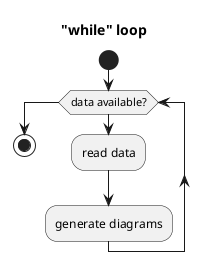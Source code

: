 @startuml
'https://plantuml.com/activity-diagram-beta

title "while" loop
start
while (data available?)
  :read data;
  :generate diagrams;
endwhile
stop

@enduml
